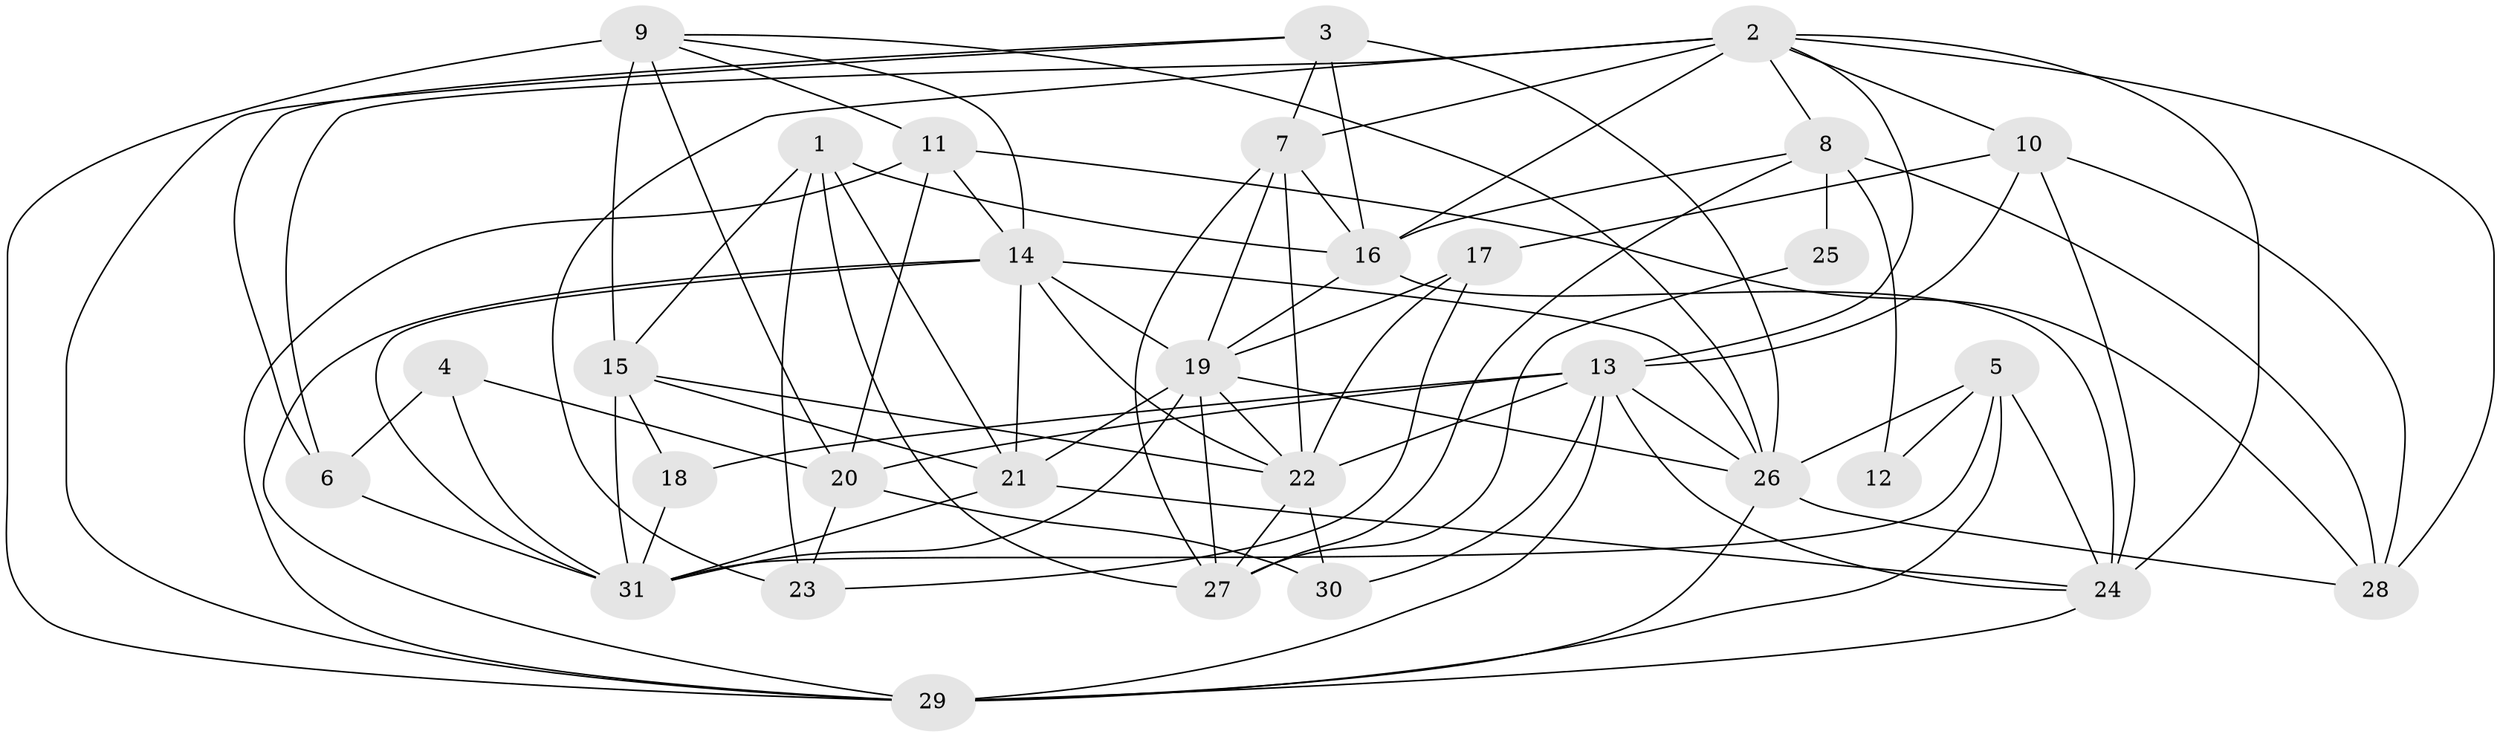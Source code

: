 // original degree distribution, {3: 0.35526315789473684, 5: 0.11842105263157894, 4: 0.23684210526315788, 7: 0.05263157894736842, 2: 0.10526315789473684, 6: 0.11842105263157894, 8: 0.013157894736842105}
// Generated by graph-tools (version 1.1) at 2025/36/03/04/25 23:36:59]
// undirected, 31 vertices, 89 edges
graph export_dot {
  node [color=gray90,style=filled];
  1;
  2;
  3;
  4;
  5;
  6;
  7;
  8;
  9;
  10;
  11;
  12;
  13;
  14;
  15;
  16;
  17;
  18;
  19;
  20;
  21;
  22;
  23;
  24;
  25;
  26;
  27;
  28;
  29;
  30;
  31;
  1 -- 15 [weight=1.0];
  1 -- 16 [weight=2.0];
  1 -- 21 [weight=1.0];
  1 -- 23 [weight=1.0];
  1 -- 27 [weight=1.0];
  2 -- 6 [weight=1.0];
  2 -- 7 [weight=2.0];
  2 -- 8 [weight=1.0];
  2 -- 10 [weight=1.0];
  2 -- 13 [weight=1.0];
  2 -- 16 [weight=1.0];
  2 -- 23 [weight=1.0];
  2 -- 24 [weight=1.0];
  2 -- 28 [weight=1.0];
  3 -- 6 [weight=1.0];
  3 -- 7 [weight=1.0];
  3 -- 16 [weight=2.0];
  3 -- 26 [weight=1.0];
  3 -- 29 [weight=1.0];
  4 -- 6 [weight=1.0];
  4 -- 20 [weight=1.0];
  4 -- 31 [weight=2.0];
  5 -- 12 [weight=1.0];
  5 -- 24 [weight=1.0];
  5 -- 26 [weight=1.0];
  5 -- 29 [weight=1.0];
  5 -- 31 [weight=1.0];
  6 -- 31 [weight=1.0];
  7 -- 16 [weight=1.0];
  7 -- 19 [weight=1.0];
  7 -- 22 [weight=2.0];
  7 -- 27 [weight=1.0];
  8 -- 12 [weight=1.0];
  8 -- 16 [weight=1.0];
  8 -- 25 [weight=2.0];
  8 -- 27 [weight=1.0];
  8 -- 28 [weight=1.0];
  9 -- 11 [weight=1.0];
  9 -- 14 [weight=1.0];
  9 -- 15 [weight=2.0];
  9 -- 20 [weight=1.0];
  9 -- 26 [weight=1.0];
  9 -- 29 [weight=1.0];
  10 -- 13 [weight=1.0];
  10 -- 17 [weight=1.0];
  10 -- 24 [weight=1.0];
  10 -- 28 [weight=1.0];
  11 -- 14 [weight=1.0];
  11 -- 20 [weight=1.0];
  11 -- 28 [weight=1.0];
  11 -- 29 [weight=2.0];
  13 -- 18 [weight=1.0];
  13 -- 20 [weight=1.0];
  13 -- 22 [weight=1.0];
  13 -- 24 [weight=1.0];
  13 -- 26 [weight=1.0];
  13 -- 29 [weight=1.0];
  13 -- 30 [weight=1.0];
  14 -- 19 [weight=1.0];
  14 -- 21 [weight=1.0];
  14 -- 22 [weight=1.0];
  14 -- 26 [weight=1.0];
  14 -- 29 [weight=1.0];
  14 -- 31 [weight=1.0];
  15 -- 18 [weight=1.0];
  15 -- 21 [weight=1.0];
  15 -- 22 [weight=2.0];
  15 -- 31 [weight=1.0];
  16 -- 19 [weight=1.0];
  16 -- 24 [weight=1.0];
  17 -- 19 [weight=1.0];
  17 -- 22 [weight=1.0];
  17 -- 23 [weight=1.0];
  18 -- 31 [weight=1.0];
  19 -- 21 [weight=2.0];
  19 -- 22 [weight=1.0];
  19 -- 26 [weight=1.0];
  19 -- 27 [weight=1.0];
  19 -- 31 [weight=2.0];
  20 -- 23 [weight=1.0];
  20 -- 30 [weight=1.0];
  21 -- 24 [weight=1.0];
  21 -- 31 [weight=1.0];
  22 -- 27 [weight=1.0];
  22 -- 30 [weight=1.0];
  24 -- 29 [weight=1.0];
  25 -- 27 [weight=1.0];
  26 -- 28 [weight=1.0];
  26 -- 29 [weight=2.0];
}
